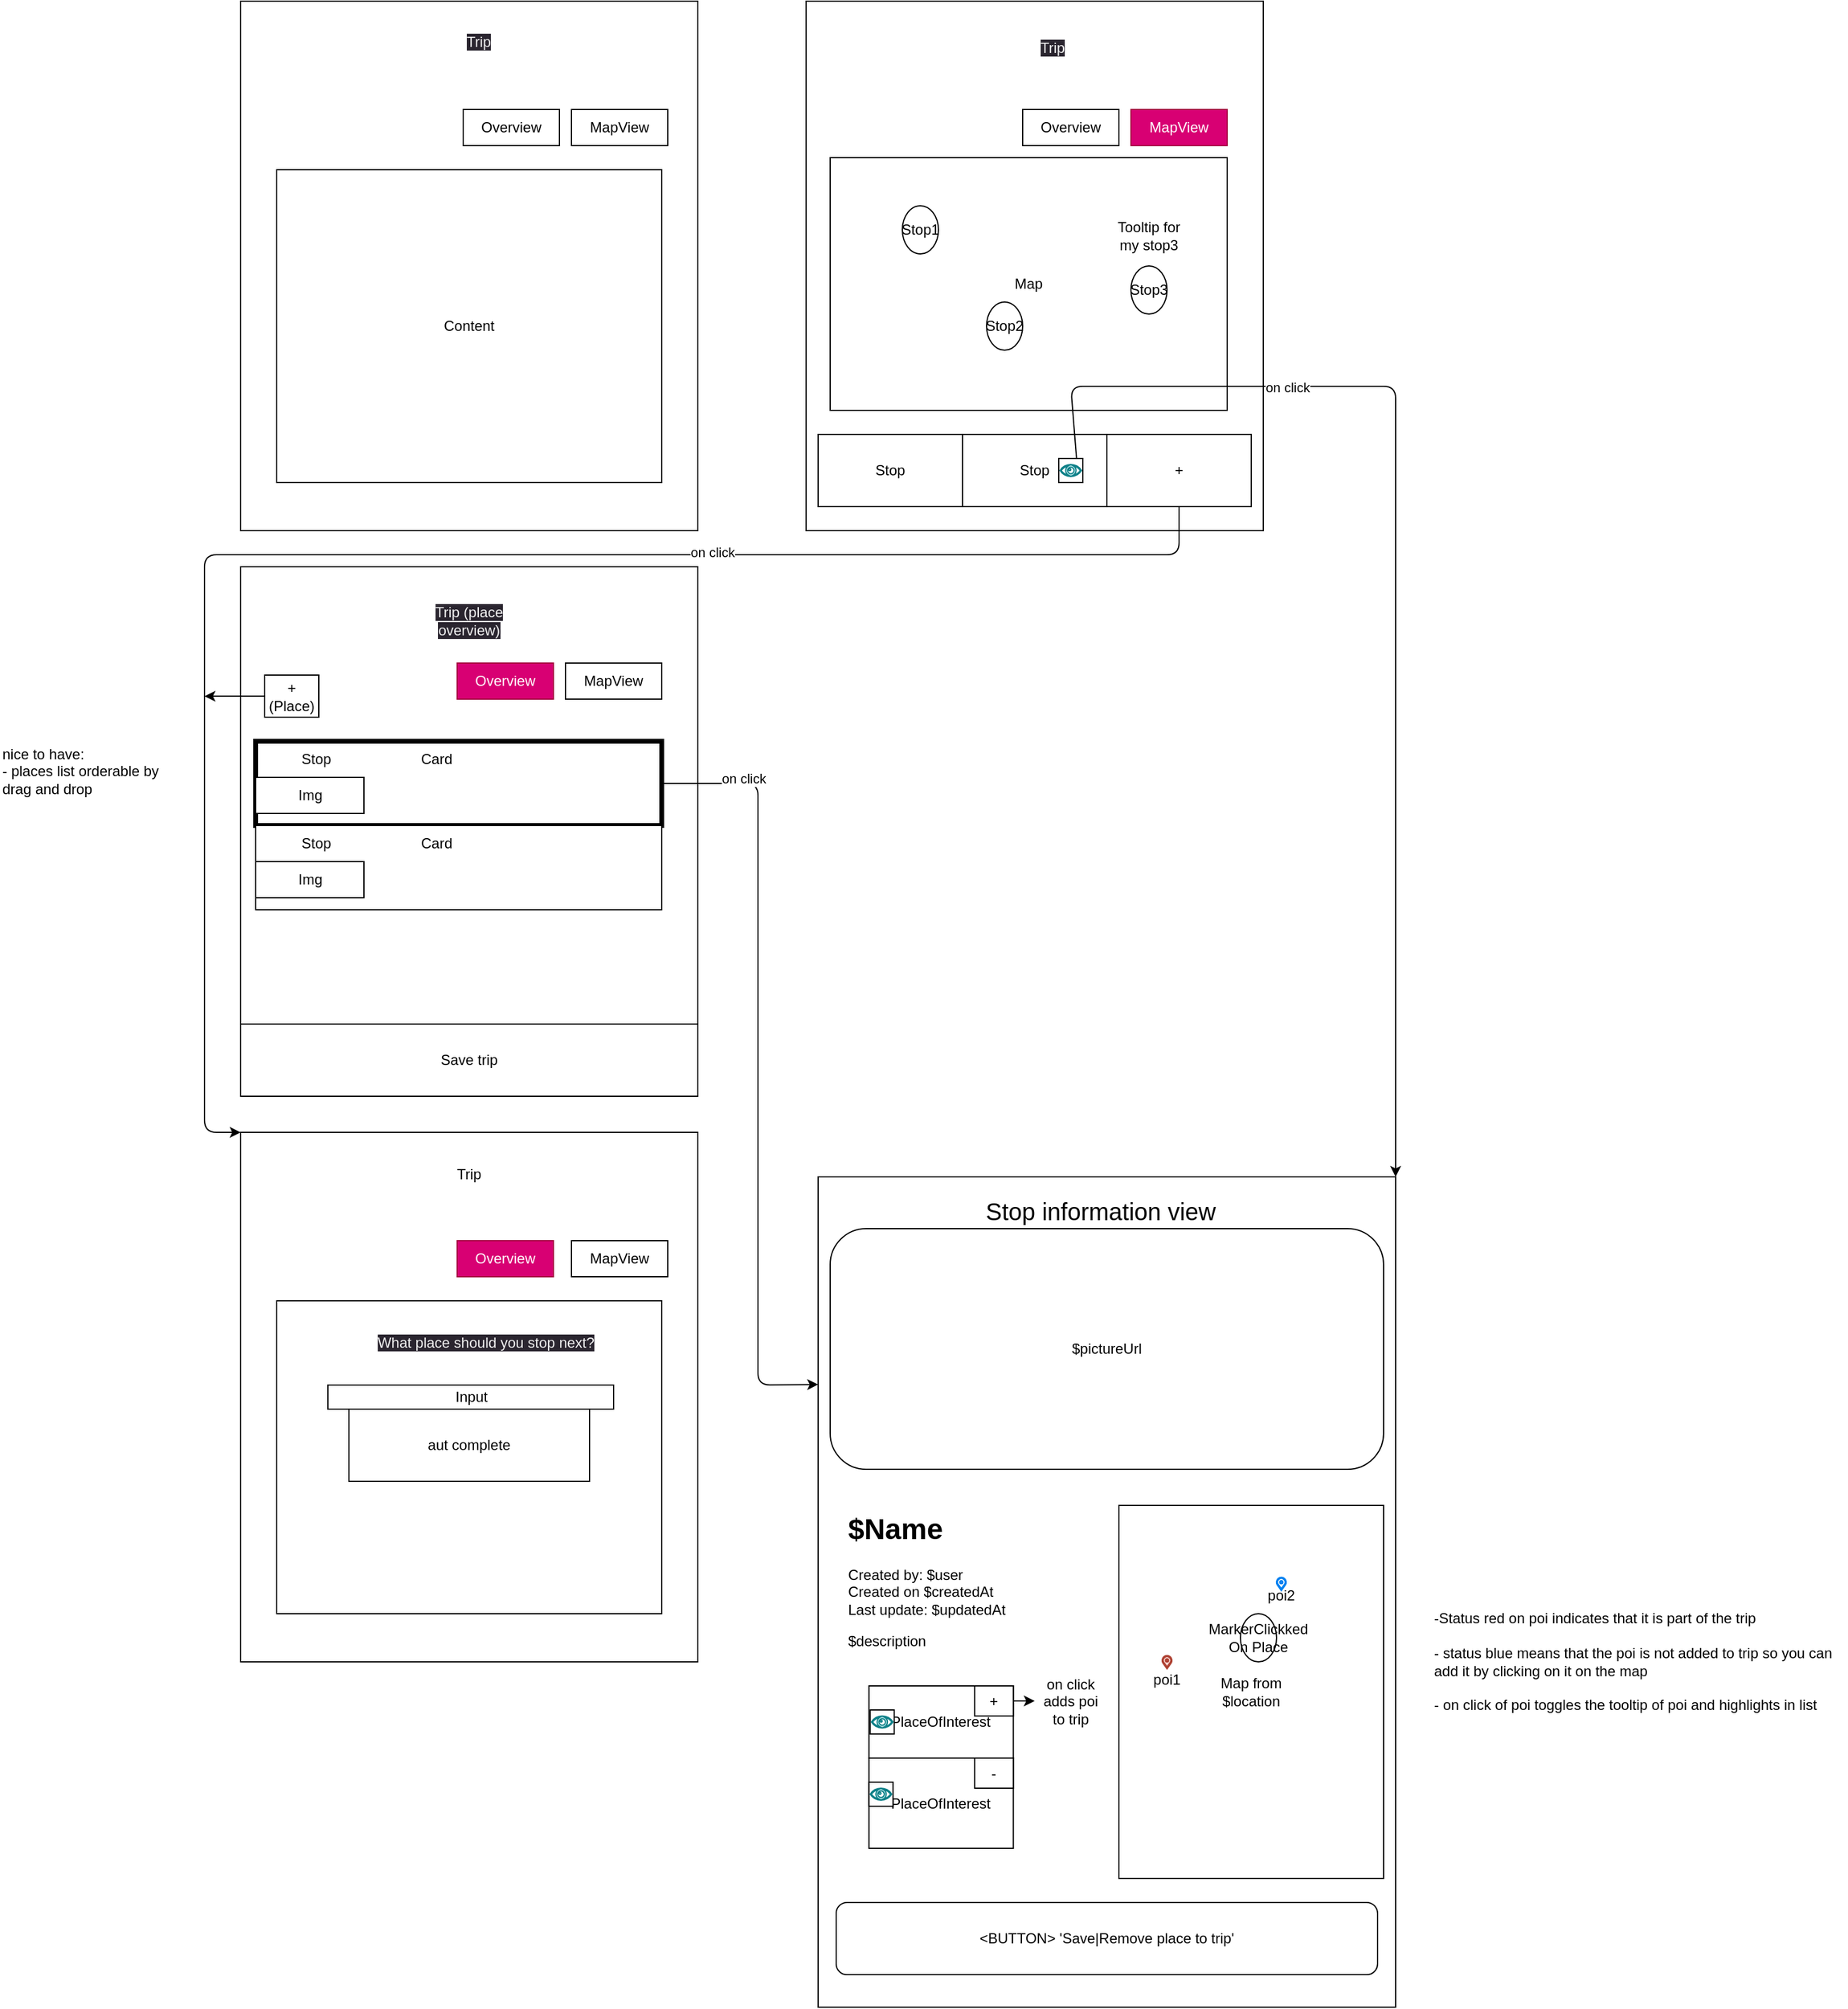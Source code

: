 <mxfile>
    <diagram id="4IvABGaTJVGKP-pfyGaY" name="trip_Details_screen">
        <mxGraphModel dx="2193" dy="883" grid="1" gridSize="10" guides="1" tooltips="1" connect="1" arrows="1" fold="1" page="1" pageScale="1" pageWidth="850" pageHeight="1100" math="0" shadow="0">
            <root>
                <mxCell id="0"/>
                <mxCell id="1" parent="0"/>
                <mxCell id="2" value="" style="rounded=0;whiteSpace=wrap;html=1;" parent="1" vertex="1">
                    <mxGeometry width="380" height="440" as="geometry"/>
                </mxCell>
                <mxCell id="5" value="Overview" style="rounded=0;whiteSpace=wrap;html=1;" parent="1" vertex="1">
                    <mxGeometry x="185" y="90" width="80" height="30" as="geometry"/>
                </mxCell>
                <mxCell id="7" value="MapView" style="rounded=0;whiteSpace=wrap;html=1;" parent="1" vertex="1">
                    <mxGeometry x="275" y="90" width="80" height="30" as="geometry"/>
                </mxCell>
                <mxCell id="9" value="Content" style="rounded=0;whiteSpace=wrap;html=1;" parent="1" vertex="1">
                    <mxGeometry x="30" y="140" width="320" height="260" as="geometry"/>
                </mxCell>
                <mxCell id="10" value="" style="rounded=0;whiteSpace=wrap;html=1;" parent="1" vertex="1">
                    <mxGeometry x="470" width="380" height="440" as="geometry"/>
                </mxCell>
                <mxCell id="13" value="Overview" style="rounded=0;whiteSpace=wrap;html=1;" parent="1" vertex="1">
                    <mxGeometry x="650" y="90" width="80" height="30" as="geometry"/>
                </mxCell>
                <mxCell id="14" value="MapView" style="rounded=0;whiteSpace=wrap;html=1;fillColor=#d80073;fontColor=#ffffff;strokeColor=#A50040;" parent="1" vertex="1">
                    <mxGeometry x="740" y="90" width="80" height="30" as="geometry"/>
                </mxCell>
                <mxCell id="19" value="Stop" style="rounded=0;whiteSpace=wrap;html=1;" parent="1" vertex="1">
                    <mxGeometry x="480" y="360" width="120" height="60" as="geometry"/>
                </mxCell>
                <mxCell id="21" value="Stop" style="rounded=0;whiteSpace=wrap;html=1;" parent="1" vertex="1">
                    <mxGeometry x="600" y="360" width="120" height="60" as="geometry"/>
                </mxCell>
                <mxCell id="rCZ8Uh6wAshxI6CyTJFV-65" style="edgeStyle=none;html=1;exitX=0.5;exitY=1;exitDx=0;exitDy=0;entryX=0;entryY=0;entryDx=0;entryDy=0;" parent="1" source="22" target="pvaAOozpmYT1dyhe3T81-67" edge="1">
                    <mxGeometry relative="1" as="geometry">
                        <Array as="points">
                            <mxPoint x="780" y="460"/>
                            <mxPoint x="-30" y="460"/>
                            <mxPoint x="-30" y="940"/>
                        </Array>
                    </mxGeometry>
                </mxCell>
                <mxCell id="pwWlHZMNSHFD94gdd8Dv-95" value="on click" style="edgeLabel;html=1;align=center;verticalAlign=middle;resizable=0;points=[];" vertex="1" connectable="0" parent="rCZ8Uh6wAshxI6CyTJFV-65">
                    <mxGeometry x="-0.372" y="-2" relative="1" as="geometry">
                        <mxPoint x="-1" as="offset"/>
                    </mxGeometry>
                </mxCell>
                <mxCell id="22" value="+" style="rounded=0;whiteSpace=wrap;html=1;" parent="1" vertex="1">
                    <mxGeometry x="720" y="360" width="120" height="60" as="geometry"/>
                </mxCell>
                <mxCell id="23" value="Map" style="rounded=0;whiteSpace=wrap;html=1;" parent="1" vertex="1">
                    <mxGeometry x="490" y="130" width="330" height="210" as="geometry"/>
                </mxCell>
                <mxCell id="24" value="Stop1" style="ellipse;whiteSpace=wrap;html=1;" parent="1" vertex="1">
                    <mxGeometry x="550" y="170" width="30" height="40" as="geometry"/>
                </mxCell>
                <mxCell id="25" value="Stop2" style="ellipse;whiteSpace=wrap;html=1;" parent="1" vertex="1">
                    <mxGeometry x="620" y="250" width="30" height="40" as="geometry"/>
                </mxCell>
                <mxCell id="pwWlHZMNSHFD94gdd8Dv-106" style="edgeStyle=none;html=1;exitX=0.825;exitY=0.825;exitDx=0;exitDy=0;entryX=1;entryY=0;entryDx=0;entryDy=0;exitPerimeter=0;" edge="1" parent="1" source="pwWlHZMNSHFD94gdd8Dv-110" target="pwWlHZMNSHFD94gdd8Dv-85">
                    <mxGeometry relative="1" as="geometry">
                        <Array as="points">
                            <mxPoint x="690" y="320"/>
                            <mxPoint x="960" y="320"/>
                        </Array>
                    </mxGeometry>
                </mxCell>
                <mxCell id="pwWlHZMNSHFD94gdd8Dv-108" value="on click" style="edgeLabel;html=1;align=center;verticalAlign=middle;resizable=0;points=[];" vertex="1" connectable="0" parent="pwWlHZMNSHFD94gdd8Dv-106">
                    <mxGeometry x="-0.492" y="-1" relative="1" as="geometry">
                        <mxPoint x="-1" as="offset"/>
                    </mxGeometry>
                </mxCell>
                <mxCell id="26" value="Stop3" style="ellipse;whiteSpace=wrap;html=1;" parent="1" vertex="1">
                    <mxGeometry x="740" y="220" width="30" height="40" as="geometry"/>
                </mxCell>
                <mxCell id="28" value="" style="rounded=0;whiteSpace=wrap;html=1;" parent="1" vertex="1">
                    <mxGeometry y="470" width="380" height="440" as="geometry"/>
                </mxCell>
                <mxCell id="31" value="Overview" style="rounded=0;whiteSpace=wrap;html=1;fillColor=#d80073;fontColor=#ffffff;strokeColor=#A50040;" parent="1" vertex="1">
                    <mxGeometry x="180" y="550" width="80" height="30" as="geometry"/>
                </mxCell>
                <mxCell id="32" value="MapView" style="rounded=0;whiteSpace=wrap;html=1;" parent="1" vertex="1">
                    <mxGeometry x="270" y="550" width="80" height="30" as="geometry"/>
                </mxCell>
                <mxCell id="pwWlHZMNSHFD94gdd8Dv-99" style="edgeStyle=none;html=1;exitX=1;exitY=0.5;exitDx=0;exitDy=0;entryX=0;entryY=0.25;entryDx=0;entryDy=0;" edge="1" parent="1" source="34" target="pwWlHZMNSHFD94gdd8Dv-85">
                    <mxGeometry relative="1" as="geometry">
                        <Array as="points">
                            <mxPoint x="430" y="650"/>
                            <mxPoint x="430" y="1150"/>
                        </Array>
                    </mxGeometry>
                </mxCell>
                <mxCell id="pwWlHZMNSHFD94gdd8Dv-100" value="on click" style="edgeLabel;html=1;align=center;verticalAlign=middle;resizable=0;points=[];" vertex="1" connectable="0" parent="pwWlHZMNSHFD94gdd8Dv-99">
                    <mxGeometry x="-0.785" y="4" relative="1" as="geometry">
                        <mxPoint as="offset"/>
                    </mxGeometry>
                </mxCell>
                <mxCell id="34" value="" style="rounded=0;whiteSpace=wrap;html=1;strokeWidth=4;" parent="1" vertex="1">
                    <mxGeometry x="12.5" y="615" width="337.5" height="70" as="geometry"/>
                </mxCell>
                <mxCell id="35" value="Card" style="text;html=1;strokeColor=none;fillColor=none;align=center;verticalAlign=middle;whiteSpace=wrap;rounded=0;" parent="1" vertex="1">
                    <mxGeometry x="132.5" y="615" width="60" height="30" as="geometry"/>
                </mxCell>
                <mxCell id="36" value="Img" style="rounded=0;whiteSpace=wrap;html=1;" parent="1" vertex="1">
                    <mxGeometry x="12.5" y="645" width="90" height="30" as="geometry"/>
                </mxCell>
                <mxCell id="39" value="Stop" style="text;html=1;strokeColor=none;fillColor=none;align=center;verticalAlign=middle;whiteSpace=wrap;rounded=0;" parent="1" vertex="1">
                    <mxGeometry x="32.5" y="615" width="60" height="30" as="geometry"/>
                </mxCell>
                <mxCell id="40" value="" style="rounded=0;whiteSpace=wrap;html=1;" parent="1" vertex="1">
                    <mxGeometry x="12.5" y="685" width="337.5" height="70" as="geometry"/>
                </mxCell>
                <mxCell id="41" value="Card" style="text;html=1;strokeColor=none;fillColor=none;align=center;verticalAlign=middle;whiteSpace=wrap;rounded=0;" parent="1" vertex="1">
                    <mxGeometry x="132.5" y="685" width="60" height="30" as="geometry"/>
                </mxCell>
                <mxCell id="42" value="Img" style="rounded=0;whiteSpace=wrap;html=1;" parent="1" vertex="1">
                    <mxGeometry x="12.5" y="715" width="90" height="30" as="geometry"/>
                </mxCell>
                <mxCell id="44" value="Stop" style="text;html=1;strokeColor=none;fillColor=none;align=center;verticalAlign=middle;whiteSpace=wrap;rounded=0;" parent="1" vertex="1">
                    <mxGeometry x="32.5" y="685" width="60" height="30" as="geometry"/>
                </mxCell>
                <mxCell id="rCZ8Uh6wAshxI6CyTJFV-66" style="edgeStyle=none;html=1;exitX=0;exitY=0.5;exitDx=0;exitDy=0;" parent="1" source="pvaAOozpmYT1dyhe3T81-65" edge="1">
                    <mxGeometry relative="1" as="geometry">
                        <mxPoint x="-30" y="577.571" as="targetPoint"/>
                    </mxGeometry>
                </mxCell>
                <mxCell id="pvaAOozpmYT1dyhe3T81-65" value="+ (Place)" style="rounded=0;whiteSpace=wrap;html=1;" parent="1" vertex="1">
                    <mxGeometry x="20" y="560" width="45" height="35" as="geometry"/>
                </mxCell>
                <mxCell id="pvaAOozpmYT1dyhe3T81-67" value="" style="rounded=0;whiteSpace=wrap;html=1;" parent="1" vertex="1">
                    <mxGeometry y="940" width="380" height="440" as="geometry"/>
                </mxCell>
                <mxCell id="pvaAOozpmYT1dyhe3T81-70" value="Overview" style="rounded=0;whiteSpace=wrap;html=1;fillColor=#d80073;fontColor=#ffffff;strokeColor=#A50040;" parent="1" vertex="1">
                    <mxGeometry x="180" y="1030" width="80" height="30" as="geometry"/>
                </mxCell>
                <mxCell id="pvaAOozpmYT1dyhe3T81-71" value="MapView" style="rounded=0;whiteSpace=wrap;html=1;" parent="1" vertex="1">
                    <mxGeometry x="275" y="1030" width="80" height="30" as="geometry"/>
                </mxCell>
                <mxCell id="pvaAOozpmYT1dyhe3T81-72" value="" style="rounded=0;whiteSpace=wrap;html=1;" parent="1" vertex="1">
                    <mxGeometry x="30" y="1080" width="320" height="260" as="geometry"/>
                </mxCell>
                <mxCell id="pvaAOozpmYT1dyhe3T81-73" value="&lt;span style=&quot;color: rgb(240, 240, 240); font-family: Helvetica; font-size: 12px; font-style: normal; font-variant-ligatures: normal; font-variant-caps: normal; font-weight: 400; letter-spacing: normal; orphans: 2; text-align: center; text-indent: 0px; text-transform: none; widows: 2; word-spacing: 0px; -webkit-text-stroke-width: 0px; background-color: rgb(42, 37, 47); text-decoration-thickness: initial; text-decoration-style: initial; text-decoration-color: initial; float: none; display: inline !important;&quot;&gt;What place should you stop next?&lt;/span&gt;" style="text;html=1;strokeColor=none;fillColor=none;align=center;verticalAlign=middle;whiteSpace=wrap;rounded=0;" parent="1" vertex="1">
                    <mxGeometry x="80" y="1100" width="247.5" height="30" as="geometry"/>
                </mxCell>
                <mxCell id="pvaAOozpmYT1dyhe3T81-74" value="Input" style="rounded=0;whiteSpace=wrap;html=1;" parent="1" vertex="1">
                    <mxGeometry x="72.5" y="1150" width="237.5" height="20" as="geometry"/>
                </mxCell>
                <mxCell id="pvaAOozpmYT1dyhe3T81-76" value="" style="edgeStyle=none;html=1;" parent="1" source="pvaAOozpmYT1dyhe3T81-75" target="pvaAOozpmYT1dyhe3T81-74" edge="1">
                    <mxGeometry relative="1" as="geometry"/>
                </mxCell>
                <mxCell id="pvaAOozpmYT1dyhe3T81-77" value="" style="edgeStyle=none;html=1;" parent="1" source="pvaAOozpmYT1dyhe3T81-75" target="pvaAOozpmYT1dyhe3T81-74" edge="1">
                    <mxGeometry relative="1" as="geometry"/>
                </mxCell>
                <mxCell id="pvaAOozpmYT1dyhe3T81-75" value="aut complete" style="rounded=0;whiteSpace=wrap;html=1;" parent="1" vertex="1">
                    <mxGeometry x="90" y="1170" width="200" height="60" as="geometry"/>
                </mxCell>
                <mxCell id="pwWlHZMNSHFD94gdd8Dv-74" value="Trip" style="text;html=1;strokeColor=none;fillColor=none;align=center;verticalAlign=middle;whiteSpace=wrap;rounded=0;" vertex="1" parent="1">
                    <mxGeometry x="160" y="960" width="60" height="30" as="geometry"/>
                </mxCell>
                <mxCell id="pwWlHZMNSHFD94gdd8Dv-75" value="&lt;span style=&quot;color: rgb(240, 240, 240); font-family: Helvetica; font-size: 12px; font-style: normal; font-variant-ligatures: normal; font-variant-caps: normal; font-weight: 400; letter-spacing: normal; orphans: 2; text-align: center; text-indent: 0px; text-transform: none; widows: 2; word-spacing: 0px; -webkit-text-stroke-width: 0px; background-color: rgb(42, 37, 47); text-decoration-thickness: initial; text-decoration-style: initial; text-decoration-color: initial; float: none; display: inline !important;&quot;&gt;Trip (place overview)&lt;/span&gt;" style="text;html=1;strokeColor=none;fillColor=none;align=center;verticalAlign=middle;whiteSpace=wrap;rounded=0;" vertex="1" parent="1">
                    <mxGeometry x="160" y="500" width="60" height="30" as="geometry"/>
                </mxCell>
                <mxCell id="pwWlHZMNSHFD94gdd8Dv-77" value="&lt;span style=&quot;color: rgb(240, 240, 240); font-family: Helvetica; font-size: 12px; font-style: normal; font-variant-ligatures: normal; font-variant-caps: normal; font-weight: 400; letter-spacing: normal; orphans: 2; text-indent: 0px; text-transform: none; widows: 2; word-spacing: 0px; -webkit-text-stroke-width: 0px; background-color: rgb(42, 37, 47); text-decoration-thickness: initial; text-decoration-style: initial; text-decoration-color: initial; float: none; display: inline !important;&quot;&gt;Trip&lt;/span&gt;" style="text;whiteSpace=wrap;html=1;align=center;" vertex="1" parent="1">
                    <mxGeometry x="570" y="25" width="210" height="50" as="geometry"/>
                </mxCell>
                <mxCell id="pwWlHZMNSHFD94gdd8Dv-78" value="&lt;span style=&quot;color: rgb(240, 240, 240); font-family: Helvetica; font-size: 12px; font-style: normal; font-variant-ligatures: normal; font-variant-caps: normal; font-weight: 400; letter-spacing: normal; orphans: 2; text-indent: 0px; text-transform: none; widows: 2; word-spacing: 0px; -webkit-text-stroke-width: 0px; background-color: rgb(42, 37, 47); text-decoration-thickness: initial; text-decoration-style: initial; text-decoration-color: initial; float: none; display: inline !important;&quot;&gt;Trip&lt;/span&gt;" style="text;whiteSpace=wrap;html=1;align=center;" vertex="1" parent="1">
                    <mxGeometry x="92.5" y="20" width="210" height="50" as="geometry"/>
                </mxCell>
                <mxCell id="pwWlHZMNSHFD94gdd8Dv-85" value="" style="rounded=0;whiteSpace=wrap;html=1;" vertex="1" parent="1">
                    <mxGeometry x="480" y="977" width="480" height="690" as="geometry"/>
                </mxCell>
                <mxCell id="pwWlHZMNSHFD94gdd8Dv-86" value="Stop information view" style="text;html=1;strokeColor=none;fillColor=none;align=center;verticalAlign=middle;whiteSpace=wrap;rounded=0;fontSize=20;" vertex="1" parent="1">
                    <mxGeometry x="490" y="990" width="450" height="30" as="geometry"/>
                </mxCell>
                <mxCell id="pwWlHZMNSHFD94gdd8Dv-87" value="$pictureUrl" style="rounded=1;whiteSpace=wrap;html=1;" vertex="1" parent="1">
                    <mxGeometry x="490" y="1020" width="460" height="200" as="geometry"/>
                </mxCell>
                <mxCell id="pwWlHZMNSHFD94gdd8Dv-88" value="&lt;h1&gt;$Name&lt;br&gt;&lt;/h1&gt;&lt;p&gt;Created by: $user&lt;br&gt;Created on $createdAt&lt;br&gt;Last update: $updatedAt&lt;br&gt;&lt;/p&gt;&lt;p&gt;$description&lt;/p&gt;" style="text;html=1;strokeColor=none;fillColor=none;spacing=5;spacingTop=-20;whiteSpace=wrap;overflow=hidden;rounded=0;" vertex="1" parent="1">
                    <mxGeometry x="500" y="1250" width="440" height="300" as="geometry"/>
                </mxCell>
                <mxCell id="pwWlHZMNSHFD94gdd8Dv-89" value="Map from&lt;br&gt;$location" style="rounded=0;whiteSpace=wrap;html=1;" vertex="1" parent="1">
                    <mxGeometry x="730" y="1250" width="220" height="310" as="geometry"/>
                </mxCell>
                <mxCell id="pwWlHZMNSHFD94gdd8Dv-90" value="&amp;lt;BUTTON&amp;gt; 'Save|Remove place to trip'" style="rounded=1;whiteSpace=wrap;html=1;" vertex="1" parent="1">
                    <mxGeometry x="495" y="1580" width="450" height="60" as="geometry"/>
                </mxCell>
                <mxCell id="pwWlHZMNSHFD94gdd8Dv-94" value="-Status red on poi indicates that it is part of the trip&lt;br&gt;&lt;br&gt;- status blue means that the poi is not added to trip so you can add it by clicking on it on the map&lt;br&gt;&lt;br&gt;- on click of poi toggles the tooltip of poi and highlights in list" style="text;html=1;strokeColor=none;fillColor=none;align=left;verticalAlign=middle;whiteSpace=wrap;rounded=0;labelBackgroundColor=none;" vertex="1" parent="1">
                    <mxGeometry x="990" y="1300" width="345" height="160" as="geometry"/>
                </mxCell>
                <mxCell id="pwWlHZMNSHFD94gdd8Dv-96" value="nice to have:&lt;br&gt;- places list orderable by drag and drop" style="text;html=1;strokeColor=none;fillColor=none;align=left;verticalAlign=middle;whiteSpace=wrap;rounded=0;labelBackgroundColor=none;" vertex="1" parent="1">
                    <mxGeometry x="-200" y="570" width="150" height="140" as="geometry"/>
                </mxCell>
                <mxCell id="pwWlHZMNSHFD94gdd8Dv-97" value="Save trip" style="rounded=0;whiteSpace=wrap;html=1;labelBackgroundColor=none;" vertex="1" parent="1">
                    <mxGeometry y="850" width="380" height="60" as="geometry"/>
                </mxCell>
                <mxCell id="37" value="PlaceOfInterest" style="rounded=0;whiteSpace=wrap;html=1;" parent="1" vertex="1">
                    <mxGeometry x="522.25" y="1400" width="120" height="60" as="geometry"/>
                </mxCell>
                <mxCell id="43" value="PlaceOfInterest" style="rounded=0;whiteSpace=wrap;html=1;" parent="1" vertex="1">
                    <mxGeometry x="522.25" y="1460" width="120" height="75" as="geometry"/>
                </mxCell>
                <mxCell id="pwWlHZMNSHFD94gdd8Dv-98" style="edgeStyle=none;html=1;exitX=1;exitY=0.5;exitDx=0;exitDy=0;" edge="1" parent="1" source="pwWlHZMNSHFD94gdd8Dv-65" target="pwWlHZMNSHFD94gdd8Dv-67">
                    <mxGeometry relative="1" as="geometry"/>
                </mxCell>
                <mxCell id="pwWlHZMNSHFD94gdd8Dv-65" value="+" style="rounded=0;whiteSpace=wrap;html=1;" vertex="1" parent="1">
                    <mxGeometry x="610.11" y="1400" width="32.14" height="25" as="geometry"/>
                </mxCell>
                <mxCell id="pwWlHZMNSHFD94gdd8Dv-79" value="-" style="rounded=0;whiteSpace=wrap;html=1;" vertex="1" parent="1">
                    <mxGeometry x="610.11" y="1460" width="32.14" height="25" as="geometry"/>
                </mxCell>
                <mxCell id="pwWlHZMNSHFD94gdd8Dv-81" value="" style="rounded=0;whiteSpace=wrap;html=1;labelBackgroundColor=#999900;" vertex="1" parent="1">
                    <mxGeometry x="522.25" y="1480" width="20" height="20" as="geometry"/>
                </mxCell>
                <mxCell id="pwWlHZMNSHFD94gdd8Dv-82" value="" style="shape=mxgraph.signs.healthcare.eye;html=1;pointerEvents=1;fillColor=#b0e3e6;strokeColor=#0e8088;verticalLabelPosition=bottom;verticalAlign=top;align=center;labelBackgroundColor=#999900;" vertex="1" parent="1">
                    <mxGeometry x="523.25" y="1485" width="18" height="10" as="geometry"/>
                </mxCell>
                <mxCell id="pwWlHZMNSHFD94gdd8Dv-83" value="" style="rounded=0;whiteSpace=wrap;html=1;labelBackgroundColor=#999900;" vertex="1" parent="1">
                    <mxGeometry x="523.25" y="1420" width="20" height="20" as="geometry"/>
                </mxCell>
                <mxCell id="pwWlHZMNSHFD94gdd8Dv-84" value="" style="shape=mxgraph.signs.healthcare.eye;html=1;pointerEvents=1;fillColor=#b0e3e6;strokeColor=#0e8088;verticalLabelPosition=bottom;verticalAlign=top;align=center;labelBackgroundColor=#999900;" vertex="1" parent="1">
                    <mxGeometry x="524.25" y="1425" width="18" height="10" as="geometry"/>
                </mxCell>
                <mxCell id="pwWlHZMNSHFD94gdd8Dv-67" value="on click adds poi to trip" style="text;html=1;strokeColor=none;fillColor=none;align=center;verticalAlign=middle;whiteSpace=wrap;rounded=0;" vertex="1" parent="1">
                    <mxGeometry x="660" y="1385" width="60" height="55" as="geometry"/>
                </mxCell>
                <mxCell id="pwWlHZMNSHFD94gdd8Dv-101" value="MarkerClickked&lt;br&gt;On Place" style="ellipse;whiteSpace=wrap;html=1;" vertex="1" parent="1">
                    <mxGeometry x="831" y="1340" width="30" height="40" as="geometry"/>
                </mxCell>
                <mxCell id="pwWlHZMNSHFD94gdd8Dv-102" value="" style="html=1;verticalLabelPosition=bottom;align=center;labelBackgroundColor=#999900;verticalAlign=top;strokeWidth=2;strokeColor=#ae4132;shadow=0;dashed=0;shape=mxgraph.ios7.icons.location;fillColor=#fad9d5;" vertex="1" parent="1">
                    <mxGeometry x="766" y="1375" width="8" height="10" as="geometry"/>
                </mxCell>
                <mxCell id="pwWlHZMNSHFD94gdd8Dv-103" value="" style="html=1;verticalLabelPosition=bottom;align=center;labelBackgroundColor=#ffffff;verticalAlign=top;strokeWidth=2;strokeColor=#0080F0;shadow=0;dashed=0;shape=mxgraph.ios7.icons.location;" vertex="1" parent="1">
                    <mxGeometry x="861" y="1310" width="8" height="10" as="geometry"/>
                </mxCell>
                <mxCell id="pwWlHZMNSHFD94gdd8Dv-104" value="poi1" style="text;html=1;strokeColor=none;fillColor=none;align=center;verticalAlign=middle;whiteSpace=wrap;rounded=0;" vertex="1" parent="1">
                    <mxGeometry x="740" y="1390" width="60" height="10" as="geometry"/>
                </mxCell>
                <mxCell id="pwWlHZMNSHFD94gdd8Dv-105" value="poi2" style="text;html=1;strokeColor=none;fillColor=none;align=center;verticalAlign=middle;whiteSpace=wrap;rounded=0;" vertex="1" parent="1">
                    <mxGeometry x="835" y="1320" width="60" height="10" as="geometry"/>
                </mxCell>
                <mxCell id="pwWlHZMNSHFD94gdd8Dv-107" value="Tooltip for my stop3" style="text;html=1;strokeColor=none;fillColor=none;align=center;verticalAlign=middle;whiteSpace=wrap;rounded=0;labelBackgroundColor=none;" vertex="1" parent="1">
                    <mxGeometry x="725" y="180" width="60" height="30" as="geometry"/>
                </mxCell>
                <mxCell id="pwWlHZMNSHFD94gdd8Dv-109" value="" style="rounded=0;whiteSpace=wrap;html=1;labelBackgroundColor=#999900;" vertex="1" parent="1">
                    <mxGeometry x="680" y="380" width="20" height="20" as="geometry"/>
                </mxCell>
                <mxCell id="pwWlHZMNSHFD94gdd8Dv-110" value="" style="shape=mxgraph.signs.healthcare.eye;html=1;pointerEvents=1;fillColor=#b0e3e6;strokeColor=#0e8088;verticalLabelPosition=bottom;verticalAlign=top;align=center;labelBackgroundColor=#999900;" vertex="1" parent="1">
                    <mxGeometry x="681" y="385" width="18" height="10" as="geometry"/>
                </mxCell>
            </root>
        </mxGraphModel>
    </diagram>
    <diagram id="InW_yCwNm8WOKo7ayqUT" name="create-trip">
        <mxGraphModel grid="1" page="1" gridSize="10" guides="1" tooltips="1" connect="1" arrows="1" fold="1" pageScale="1" pageWidth="850" pageHeight="1100" math="0" shadow="0">
            <root>
                <mxCell id="0"/>
                <mxCell id="1" parent="0"/>
                <mxCell id="5zqMhfN6qRjlA5MlZztz-1" value="" style="rounded=0;whiteSpace=wrap;html=1;" parent="1" vertex="1">
                    <mxGeometry x="240" y="150" width="380" height="450" as="geometry"/>
                </mxCell>
                <mxCell id="eehXBuaOUmguGm6LmOPK-35" value="on click" style="edgeStyle=none;html=1;exitX=0.5;exitY=1;exitDx=0;exitDy=0;entryX=0;entryY=0.5;entryDx=0;entryDy=0;" edge="1" parent="1" source="5zqMhfN6qRjlA5MlZztz-6" target="eehXBuaOUmguGm6LmOPK-33">
                    <mxGeometry relative="1" as="geometry"/>
                </mxCell>
                <mxCell id="5zqMhfN6qRjlA5MlZztz-6" value="Here we gooooo" style="rounded=0;whiteSpace=wrap;html=1;" parent="1" vertex="1">
                    <mxGeometry x="380" y="520" width="120" height="60" as="geometry"/>
                </mxCell>
                <mxCell id="5zqMhfN6qRjlA5MlZztz-7" value="" style="rounded=0;whiteSpace=wrap;html=1;" parent="1" vertex="1">
                    <mxGeometry x="250" y="-350" width="380" height="450" as="geometry"/>
                </mxCell>
                <mxCell id="eehXBuaOUmguGm6LmOPK-36" style="edgeStyle=none;html=1;exitX=1;exitY=0.5;exitDx=0;exitDy=0;entryX=0.5;entryY=0;entryDx=0;entryDy=0;" edge="1" parent="1" source="5zqMhfN6qRjlA5MlZztz-11" target="eehXBuaOUmguGm6LmOPK-33">
                    <mxGeometry relative="1" as="geometry">
                        <Array as="points">
                            <mxPoint x="660" y="120"/>
                        </Array>
                    </mxGeometry>
                </mxCell>
                <mxCell id="eehXBuaOUmguGm6LmOPK-37" value="on click" style="edgeLabel;html=1;align=center;verticalAlign=middle;resizable=0;points=[];" vertex="1" connectable="0" parent="eehXBuaOUmguGm6LmOPK-36">
                    <mxGeometry x="0.589" y="3" relative="1" as="geometry">
                        <mxPoint y="-1" as="offset"/>
                    </mxGeometry>
                </mxCell>
                <mxCell id="5zqMhfN6qRjlA5MlZztz-11" value="Here we gooooo" style="rounded=0;whiteSpace=wrap;html=1;" parent="1" vertex="1">
                    <mxGeometry x="380" y="70" width="120" height="30" as="geometry"/>
                </mxCell>
                <mxCell id="5zqMhfN6qRjlA5MlZztz-13" value="" style="rounded=0;whiteSpace=wrap;html=1;" parent="1" vertex="1">
                    <mxGeometry x="280" y="-200" width="320" height="250" as="geometry"/>
                </mxCell>
                <mxCell id="5zqMhfN6qRjlA5MlZztz-14" value="Input" style="rounded=0;whiteSpace=wrap;html=1;" parent="1" vertex="1">
                    <mxGeometry x="280" y="-200" width="320" height="30" as="geometry"/>
                </mxCell>
                <mxCell id="5zqMhfN6qRjlA5MlZztz-15" value="Map" style="text;html=1;strokeColor=none;fillColor=none;align=center;verticalAlign=middle;whiteSpace=wrap;rounded=0;" parent="1" vertex="1">
                    <mxGeometry x="410" y="-60" width="60" height="30" as="geometry"/>
                </mxCell>
                <mxCell id="5zqMhfN6qRjlA5MlZztz-16" value="Auto complete" style="rounded=0;whiteSpace=wrap;html=1;" parent="1" vertex="1">
                    <mxGeometry x="310" y="-170" width="260" height="60" as="geometry"/>
                </mxCell>
                <mxCell id="5zqMhfN6qRjlA5MlZztz-17" value="" style="rounded=0;whiteSpace=wrap;html=1;" parent="1" vertex="1">
                    <mxGeometry x="-150" y="130" width="280" height="470" as="geometry"/>
                </mxCell>
                <mxCell id="5zqMhfN6qRjlA5MlZztz-18" value="Home screen" style="text;html=1;strokeColor=none;fillColor=none;align=center;verticalAlign=middle;whiteSpace=wrap;rounded=0;" parent="1" vertex="1">
                    <mxGeometry x="-130" y="140" width="60" height="30" as="geometry"/>
                </mxCell>
                <mxCell id="5zqMhfN6qRjlA5MlZztz-20" style="edgeStyle=none;html=1;exitX=1;exitY=0.5;exitDx=0;exitDy=0;entryX=0;entryY=0.25;entryDx=0;entryDy=0;" parent="1" source="5zqMhfN6qRjlA5MlZztz-19" target="5zqMhfN6qRjlA5MlZztz-1" edge="1">
                    <mxGeometry relative="1" as="geometry"/>
                </mxCell>
                <mxCell id="5zqMhfN6qRjlA5MlZztz-19" value="+" style="rounded=0;whiteSpace=wrap;html=1;" parent="1" vertex="1">
                    <mxGeometry x="-130" y="200" width="120" height="60" as="geometry"/>
                </mxCell>
                <mxCell id="67eTZjWwPhsjONn_VS8W-1" value="&amp;lt;Geolocation&amp;gt;" style="text;html=1;strokeColor=none;fillColor=none;align=center;verticalAlign=middle;whiteSpace=wrap;rounded=0;" vertex="1" parent="1">
                    <mxGeometry x="510" y="-60" width="60" height="30" as="geometry"/>
                </mxCell>
                <mxCell id="eehXBuaOUmguGm6LmOPK-2" value="Where to next?" style="text;html=1;strokeColor=none;fillColor=none;align=center;verticalAlign=middle;whiteSpace=wrap;rounded=0;" vertex="1" parent="1">
                    <mxGeometry x="365" y="171" width="130" height="30" as="geometry"/>
                </mxCell>
                <mxCell id="eehXBuaOUmguGm6LmOPK-3" value="" style="rounded=0;whiteSpace=wrap;html=1;" vertex="1" parent="1">
                    <mxGeometry x="570" y="-200" width="30" height="30" as="geometry"/>
                </mxCell>
                <mxCell id="eehXBuaOUmguGm6LmOPK-4" value="" style="html=1;verticalLabelPosition=bottom;align=center;labelBackgroundColor=#ffffff;verticalAlign=top;strokeWidth=2;strokeColor=#0080F0;shadow=0;dashed=0;shape=mxgraph.ios7.icons.location;" vertex="1" parent="1">
                    <mxGeometry x="577" y="-195" width="16" height="20" as="geometry"/>
                </mxCell>
                <mxCell id="eehXBuaOUmguGm6LmOPK-11" style="edgeStyle=none;html=1;exitX=0.5;exitY=0;exitDx=0;exitDy=0;entryX=0.133;entryY=1;entryDx=0;entryDy=0;entryPerimeter=0;" edge="1" parent="1" source="eehXBuaOUmguGm6LmOPK-5" target="5zqMhfN6qRjlA5MlZztz-7">
                    <mxGeometry relative="1" as="geometry"/>
                </mxCell>
                <mxCell id="eehXBuaOUmguGm6LmOPK-5" value="From" style="ellipse;whiteSpace=wrap;html=1;" vertex="1" parent="1">
                    <mxGeometry x="270" y="205" width="45" height="30" as="geometry"/>
                </mxCell>
                <mxCell id="eehXBuaOUmguGm6LmOPK-12" style="edgeStyle=none;html=1;exitX=0.5;exitY=0;exitDx=0;exitDy=0;entryX=0.233;entryY=0.998;entryDx=0;entryDy=0;entryPerimeter=0;" edge="1" parent="1" source="eehXBuaOUmguGm6LmOPK-6" target="5zqMhfN6qRjlA5MlZztz-7">
                    <mxGeometry relative="1" as="geometry"/>
                </mxCell>
                <mxCell id="eehXBuaOUmguGm6LmOPK-6" value="To" style="ellipse;whiteSpace=wrap;html=1;" vertex="1" parent="1">
                    <mxGeometry x="407.5" y="205" width="45" height="30" as="geometry"/>
                </mxCell>
                <mxCell id="eehXBuaOUmguGm6LmOPK-7" value="Budget" style="ellipse;whiteSpace=wrap;html=1;" vertex="1" parent="1">
                    <mxGeometry x="555" y="205" width="45" height="30" as="geometry"/>
                </mxCell>
                <mxCell id="eehXBuaOUmguGm6LmOPK-8" value="Content" style="rounded=0;whiteSpace=wrap;html=1;" vertex="1" parent="1">
                    <mxGeometry x="270" y="250" width="330" height="230" as="geometry"/>
                </mxCell>
                <mxCell id="eehXBuaOUmguGm6LmOPK-13" value="Where to next?" style="text;html=1;strokeColor=none;fillColor=none;align=center;verticalAlign=middle;whiteSpace=wrap;rounded=0;" vertex="1" parent="1">
                    <mxGeometry x="375" y="-330" width="130" height="30" as="geometry"/>
                </mxCell>
                <mxCell id="eehXBuaOUmguGm6LmOPK-14" value="" style="rounded=0;whiteSpace=wrap;html=1;" vertex="1" parent="1">
                    <mxGeometry x="700" y="140" width="380" height="450" as="geometry"/>
                </mxCell>
                <mxCell id="eehXBuaOUmguGm6LmOPK-34" value="on cllick" style="edgeStyle=none;html=1;exitX=0.5;exitY=1;exitDx=0;exitDy=0;entryX=1;entryY=0.5;entryDx=0;entryDy=0;" edge="1" parent="1" source="eehXBuaOUmguGm6LmOPK-16" target="eehXBuaOUmguGm6LmOPK-33">
                    <mxGeometry relative="1" as="geometry"/>
                </mxCell>
                <mxCell id="eehXBuaOUmguGm6LmOPK-16" value="Here we gooooo" style="rounded=0;whiteSpace=wrap;html=1;" vertex="1" parent="1">
                    <mxGeometry x="830" y="560" width="120" height="30" as="geometry"/>
                </mxCell>
                <mxCell id="eehXBuaOUmguGm6LmOPK-18" value="Input" style="rounded=0;whiteSpace=wrap;html=1;" vertex="1" parent="1">
                    <mxGeometry x="890" y="290" width="160" height="30" as="geometry"/>
                </mxCell>
                <mxCell id="eehXBuaOUmguGm6LmOPK-24" value="Where to next?" style="text;html=1;strokeColor=none;fillColor=none;align=center;verticalAlign=middle;whiteSpace=wrap;rounded=0;" vertex="1" parent="1">
                    <mxGeometry x="825" y="160" width="130" height="30" as="geometry"/>
                </mxCell>
                <mxCell id="eehXBuaOUmguGm6LmOPK-25" value="From" style="ellipse;whiteSpace=wrap;html=1;" vertex="1" parent="1">
                    <mxGeometry x="275" y="-270" width="45" height="30" as="geometry"/>
                </mxCell>
                <mxCell id="eehXBuaOUmguGm6LmOPK-26" value="To" style="ellipse;whiteSpace=wrap;html=1;" vertex="1" parent="1">
                    <mxGeometry x="412.5" y="-270" width="45" height="30" as="geometry"/>
                </mxCell>
                <mxCell id="eehXBuaOUmguGm6LmOPK-27" value="Budget" style="ellipse;whiteSpace=wrap;html=1;" vertex="1" parent="1">
                    <mxGeometry x="560" y="-270" width="45" height="30" as="geometry"/>
                </mxCell>
                <mxCell id="eehXBuaOUmguGm6LmOPK-28" value="From" style="ellipse;whiteSpace=wrap;html=1;" vertex="1" parent="1">
                    <mxGeometry x="720" y="215" width="45" height="30" as="geometry"/>
                </mxCell>
                <mxCell id="eehXBuaOUmguGm6LmOPK-29" value="To" style="ellipse;whiteSpace=wrap;html=1;" vertex="1" parent="1">
                    <mxGeometry x="857.5" y="215" width="45" height="30" as="geometry"/>
                </mxCell>
                <mxCell id="eehXBuaOUmguGm6LmOPK-30" value="Budget" style="ellipse;whiteSpace=wrap;html=1;" vertex="1" parent="1">
                    <mxGeometry x="1005" y="215" width="45" height="30" as="geometry"/>
                </mxCell>
                <mxCell id="eehXBuaOUmguGm6LmOPK-31" value="Global budget for trip" style="text;html=1;strokeColor=none;fillColor=none;align=center;verticalAlign=middle;whiteSpace=wrap;rounded=0;" vertex="1" parent="1">
                    <mxGeometry x="720" y="290" width="130" height="30" as="geometry"/>
                </mxCell>
                <mxCell id="eehXBuaOUmguGm6LmOPK-33" value="Opens toasty" style="rounded=0;whiteSpace=wrap;html=1;" vertex="1" parent="1">
                    <mxGeometry x="577" y="660" width="120" height="60" as="geometry"/>
                </mxCell>
            </root>
        </mxGraphModel>
    </diagram>
    <diagram id="7LCriiW55SLubvVZoDfY" name="data-model">
        <mxGraphModel dx="1544" dy="1016" grid="1" gridSize="10" guides="1" tooltips="1" connect="1" arrows="1" fold="1" page="1" pageScale="1" pageWidth="850" pageHeight="1100" math="0" shadow="0">
            <root>
                <mxCell id="0"/>
                <mxCell id="1" parent="0"/>
                <mxCell id="NbHU7CBReJTRZ9djm_dK-7" style="edgeStyle=none;html=1;exitX=1;exitY=0.75;exitDx=0;exitDy=0;entryX=0;entryY=0.75;entryDx=0;entryDy=0;" parent="1" source="NbHU7CBReJTRZ9djm_dK-1" target="NbHU7CBReJTRZ9djm_dK-2" edge="1">
                    <mxGeometry relative="1" as="geometry"/>
                </mxCell>
                <mxCell id="NbHU7CBReJTRZ9djm_dK-1" value="Trip" style="rounded=0;whiteSpace=wrap;html=1;" parent="1" vertex="1">
                    <mxGeometry x="360" y="370" width="120" height="60" as="geometry"/>
                </mxCell>
                <mxCell id="NbHU7CBReJTRZ9djm_dK-2" value="Place" style="rounded=0;whiteSpace=wrap;html=1;" parent="1" vertex="1">
                    <mxGeometry x="570" y="370" width="120" height="60" as="geometry"/>
                </mxCell>
                <mxCell id="NbHU7CBReJTRZ9djm_dK-4" style="edgeStyle=none;html=1;exitX=0.5;exitY=1;exitDx=0;exitDy=0;entryX=1;entryY=0;entryDx=0;entryDy=0;" parent="1" source="NbHU7CBReJTRZ9djm_dK-3" target="NbHU7CBReJTRZ9djm_dK-1" edge="1">
                    <mxGeometry relative="1" as="geometry"/>
                </mxCell>
                <mxCell id="NbHU7CBReJTRZ9djm_dK-3" value="User" style="rounded=0;whiteSpace=wrap;html=1;" parent="1" vertex="1">
                    <mxGeometry x="470" y="220" width="120" height="60" as="geometry"/>
                </mxCell>
                <mxCell id="NbHU7CBReJTRZ9djm_dK-5" value="1" style="text;html=1;strokeColor=none;fillColor=none;align=center;verticalAlign=middle;whiteSpace=wrap;rounded=0;" parent="1" vertex="1">
                    <mxGeometry x="530" y="280" width="20" height="20" as="geometry"/>
                </mxCell>
                <mxCell id="NbHU7CBReJTRZ9djm_dK-6" value="n" style="text;html=1;strokeColor=none;fillColor=none;align=center;verticalAlign=middle;whiteSpace=wrap;rounded=0;" parent="1" vertex="1">
                    <mxGeometry x="460" y="350" width="20" height="20" as="geometry"/>
                </mxCell>
                <mxCell id="NbHU7CBReJTRZ9djm_dK-8" value="0" style="text;html=1;strokeColor=none;fillColor=none;align=center;verticalAlign=middle;whiteSpace=wrap;rounded=0;" parent="1" vertex="1">
                    <mxGeometry x="480" y="415" width="20" height="20" as="geometry"/>
                </mxCell>
                <mxCell id="NbHU7CBReJTRZ9djm_dK-10" value="n" style="text;html=1;strokeColor=none;fillColor=none;align=center;verticalAlign=middle;whiteSpace=wrap;rounded=0;" parent="1" vertex="1">
                    <mxGeometry x="540" y="415" width="30" height="15" as="geometry"/>
                </mxCell>
            </root>
        </mxGraphModel>
    </diagram>
    <diagram id="isKyzH7FRRpYFoU7xccp" name="error">
        <mxGraphModel dx="1544" dy="1016" grid="1" gridSize="10" guides="1" tooltips="1" connect="1" arrows="1" fold="1" page="1" pageScale="1" pageWidth="850" pageHeight="1100" math="0" shadow="0">
            <root>
                <mxCell id="0"/>
                <mxCell id="1" parent="0"/>
                <mxCell id="Mx2kI6IuON_NfaiX_YMp-5" value="" style="rounded=0;whiteSpace=wrap;html=1;" parent="1" vertex="1">
                    <mxGeometry x="250" y="150" width="280" height="470" as="geometry"/>
                </mxCell>
                <mxCell id="Mx2kI6IuON_NfaiX_YMp-6" value="Trip xxxx" style="text;html=1;strokeColor=none;fillColor=none;align=center;verticalAlign=middle;whiteSpace=wrap;rounded=0;" parent="1" vertex="1">
                    <mxGeometry x="270" y="160" width="60" height="30" as="geometry"/>
                </mxCell>
                <mxCell id="Mx2kI6IuON_NfaiX_YMp-7" value="Error......" style="rounded=0;whiteSpace=wrap;html=1;" parent="1" vertex="1">
                    <mxGeometry x="283.6" y="270" width="212.8" height="190" as="geometry"/>
                </mxCell>
                <mxCell id="vL9eX8vo_L0iRTxf1G84-1" value="On error we should just send a modal to the user" style="text;html=1;strokeColor=none;fillColor=none;align=center;verticalAlign=middle;whiteSpace=wrap;rounded=0;" parent="1" vertex="1">
                    <mxGeometry x="290" y="110" width="210" height="30" as="geometry"/>
                </mxCell>
            </root>
        </mxGraphModel>
    </diagram>
    <diagram id="goqVHtzNErgMAZ13cm7S" name="save">
        <mxGraphModel dx="1544" dy="1016" grid="1" gridSize="10" guides="1" tooltips="1" connect="1" arrows="1" fold="1" page="1" pageScale="1" pageWidth="850" pageHeight="1100" math="0" shadow="0">
            <root>
                <mxCell id="0"/>
                <mxCell id="1" parent="0"/>
                <mxCell id="v-O8CpvHIsmXnUQrPsfW-1" value="" style="rounded=0;whiteSpace=wrap;html=1;" parent="1" vertex="1">
                    <mxGeometry x="290" y="130" width="280" height="470" as="geometry"/>
                </mxCell>
                <mxCell id="v-O8CpvHIsmXnUQrPsfW-2" value="Trip xxxx" style="text;html=1;strokeColor=none;fillColor=none;align=center;verticalAlign=middle;whiteSpace=wrap;rounded=0;" parent="1" vertex="1">
                    <mxGeometry x="310" y="140" width="60" height="30" as="geometry"/>
                </mxCell>
                <mxCell id="v-O8CpvHIsmXnUQrPsfW-3" value="Something happened it's great! happyyy" style="rounded=0;whiteSpace=wrap;html=1;" parent="1" vertex="1">
                    <mxGeometry x="290" y="570" width="280" height="30" as="geometry"/>
                </mxCell>
                <mxCell id="v-O8CpvHIsmXnUQrPsfW-4" value="Toast" style="text;html=1;strokeColor=none;fillColor=none;align=center;verticalAlign=middle;whiteSpace=wrap;rounded=0;" parent="1" vertex="1">
                    <mxGeometry x="220" y="570" width="60" height="30" as="geometry"/>
                </mxCell>
            </root>
        </mxGraphModel>
    </diagram>
    <diagram id="Mn90z8mYpYjBwt4FrYyJ" name="nice to have">
        <mxGraphModel dx="694" dy="1016" grid="1" gridSize="10" guides="1" tooltips="1" connect="1" arrows="1" fold="1" page="1" pageScale="1" pageWidth="850" pageHeight="1100" math="0" shadow="0">
            <root>
                <mxCell id="0"/>
                <mxCell id="1" parent="0"/>
                <mxCell id="VHQWdeB8472m2TOZWYiB-2" value="" style="rounded=0;whiteSpace=wrap;html=1;" vertex="1" parent="1">
                    <mxGeometry x="1060" y="200" width="380" height="440" as="geometry"/>
                </mxCell>
                <mxCell id="VHQWdeB8472m2TOZWYiB-3" value="BudgetView" style="rounded=0;whiteSpace=wrap;html=1;fillColor=#d80073;fontColor=#ffffff;strokeColor=#A50040;" vertex="1" parent="1">
                    <mxGeometry x="1330" y="290" width="90" height="30" as="geometry"/>
                </mxCell>
                <mxCell id="VHQWdeB8472m2TOZWYiB-4" value="Overview" style="rounded=0;whiteSpace=wrap;html=1;" vertex="1" parent="1">
                    <mxGeometry x="1150" y="290" width="80" height="30" as="geometry"/>
                </mxCell>
                <mxCell id="VHQWdeB8472m2TOZWYiB-5" value="MapView" style="rounded=0;whiteSpace=wrap;html=1;" vertex="1" parent="1">
                    <mxGeometry x="1240" y="290" width="80" height="30" as="geometry"/>
                </mxCell>
                <mxCell id="VHQWdeB8472m2TOZWYiB-6" value="" style="rounded=0;whiteSpace=wrap;html=1;strokeWidth=4;" vertex="1" parent="1">
                    <mxGeometry x="1075" y="380" width="180" height="70" as="geometry"/>
                </mxCell>
                <mxCell id="VHQWdeB8472m2TOZWYiB-7" value="Card" style="text;html=1;strokeColor=none;fillColor=none;align=center;verticalAlign=middle;whiteSpace=wrap;rounded=0;" vertex="1" parent="1">
                    <mxGeometry x="1195" y="380" width="60" height="30" as="geometry"/>
                </mxCell>
                <mxCell id="VHQWdeB8472m2TOZWYiB-8" value="Img" style="rounded=0;whiteSpace=wrap;html=1;" vertex="1" parent="1">
                    <mxGeometry x="1075" y="410" width="90" height="30" as="geometry"/>
                </mxCell>
                <mxCell id="VHQWdeB8472m2TOZWYiB-9" value="Place" style="text;html=1;strokeColor=none;fillColor=none;align=center;verticalAlign=middle;whiteSpace=wrap;rounded=0;" vertex="1" parent="1">
                    <mxGeometry x="1095" y="380" width="60" height="30" as="geometry"/>
                </mxCell>
                <mxCell id="VHQWdeB8472m2TOZWYiB-10" value="" style="rounded=0;whiteSpace=wrap;html=1;" vertex="1" parent="1">
                    <mxGeometry x="1075" y="450" width="180" height="70" as="geometry"/>
                </mxCell>
                <mxCell id="VHQWdeB8472m2TOZWYiB-11" value="Card" style="text;html=1;strokeColor=none;fillColor=none;align=center;verticalAlign=middle;whiteSpace=wrap;rounded=0;" vertex="1" parent="1">
                    <mxGeometry x="1195" y="450" width="60" height="30" as="geometry"/>
                </mxCell>
                <mxCell id="VHQWdeB8472m2TOZWYiB-12" value="Img" style="rounded=0;whiteSpace=wrap;html=1;" vertex="1" parent="1">
                    <mxGeometry x="1075" y="480" width="90" height="30" as="geometry"/>
                </mxCell>
                <mxCell id="VHQWdeB8472m2TOZWYiB-13" value="Place" style="text;html=1;strokeColor=none;fillColor=none;align=center;verticalAlign=middle;whiteSpace=wrap;rounded=0;" vertex="1" parent="1">
                    <mxGeometry x="1095" y="450" width="60" height="30" as="geometry"/>
                </mxCell>
                <mxCell id="VHQWdeB8472m2TOZWYiB-14" value="Budget: $$$" style="text;html=1;strokeColor=none;fillColor=none;align=center;verticalAlign=middle;whiteSpace=wrap;rounded=0;" vertex="1" parent="1">
                    <mxGeometry x="1160" y="400" width="85" height="30" as="geometry"/>
                </mxCell>
                <mxCell id="VHQWdeB8472m2TOZWYiB-15" value="Global budget $" style="rounded=0;whiteSpace=wrap;html=1;" vertex="1" parent="1">
                    <mxGeometry x="1260" y="340" width="160" height="20" as="geometry"/>
                </mxCell>
                <mxCell id="VHQWdeB8472m2TOZWYiB-16" value="" style="rounded=0;whiteSpace=wrap;html=1;" vertex="1" parent="1">
                    <mxGeometry x="1300" y="400" width="120" height="10" as="geometry"/>
                </mxCell>
                <mxCell id="VHQWdeB8472m2TOZWYiB-17" value="" style="ellipse;whiteSpace=wrap;html=1;aspect=fixed;" vertex="1" parent="1">
                    <mxGeometry x="1400" y="395" width="20" height="20" as="geometry"/>
                </mxCell>
                <mxCell id="VHQWdeB8472m2TOZWYiB-18" value="$$$/day" style="text;html=1;strokeColor=none;fillColor=none;align=center;verticalAlign=middle;whiteSpace=wrap;rounded=0;" vertex="1" parent="1">
                    <mxGeometry x="1195" y="415" width="60" height="30" as="geometry"/>
                </mxCell>
                <mxCell id="VHQWdeB8472m2TOZWYiB-19" value="&lt;span style=&quot;color: rgb(240, 240, 240); font-family: Helvetica; font-size: 12px; font-style: normal; font-variant-ligatures: normal; font-variant-caps: normal; font-weight: 400; letter-spacing: normal; orphans: 2; text-align: center; text-indent: 0px; text-transform: none; widows: 2; word-spacing: 0px; -webkit-text-stroke-width: 0px; background-color: rgb(42, 37, 47); text-decoration-thickness: initial; text-decoration-style: initial; text-decoration-color: initial; float: none; display: inline !important;&quot;&gt;Trip (budget view)&lt;/span&gt;" style="text;whiteSpace=wrap;html=1;" vertex="1" parent="1">
                    <mxGeometry x="1195" y="215" width="130" height="40" as="geometry"/>
                </mxCell>
                <mxCell id="VHQWdeB8472m2TOZWYiB-20" value="Trip detail add a budget view" style="text;html=1;strokeColor=none;fillColor=none;align=center;verticalAlign=middle;whiteSpace=wrap;rounded=0;labelBackgroundColor=none;" vertex="1" parent="1">
                    <mxGeometry x="1210" y="150" width="60" height="30" as="geometry"/>
                </mxCell>
            </root>
        </mxGraphModel>
    </diagram>
</mxfile>
